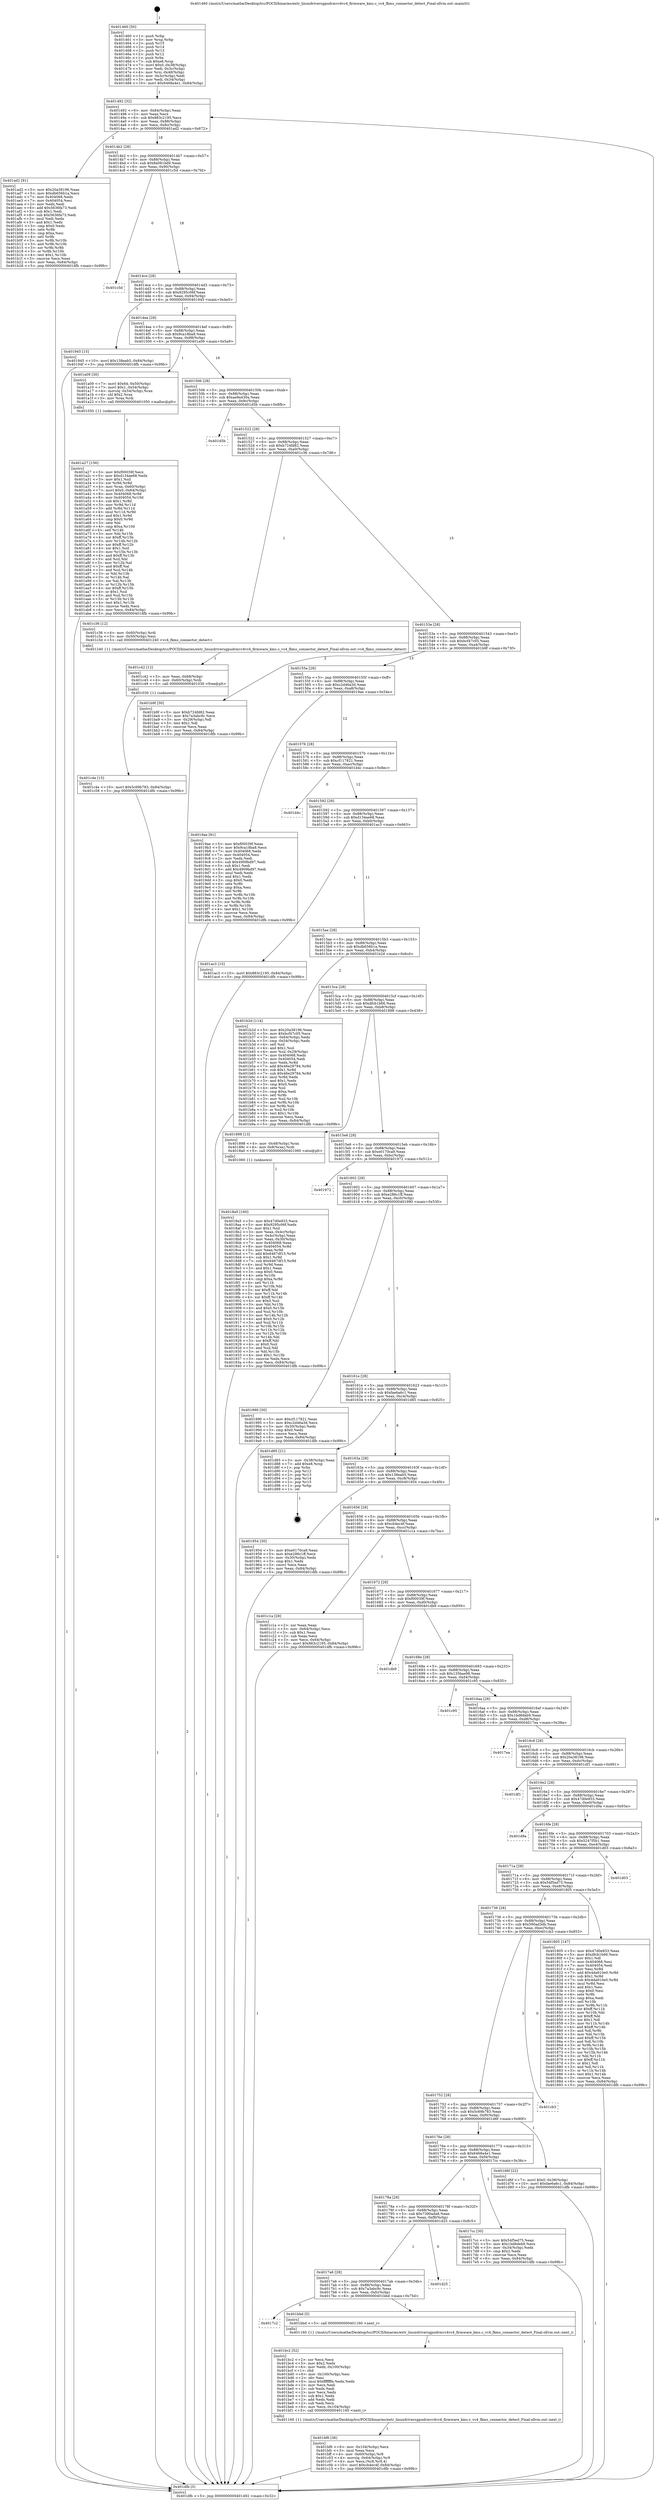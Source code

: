 digraph "0x401460" {
  label = "0x401460 (/mnt/c/Users/mathe/Desktop/tcc/POCII/binaries/extr_linuxdriversgpudrmvc4vc4_firmware_kms.c_vc4_fkms_connector_detect_Final-ollvm.out::main(0))"
  labelloc = "t"
  node[shape=record]

  Entry [label="",width=0.3,height=0.3,shape=circle,fillcolor=black,style=filled]
  "0x401492" [label="{
     0x401492 [32]\l
     | [instrs]\l
     &nbsp;&nbsp;0x401492 \<+6\>: mov -0x84(%rbp),%eax\l
     &nbsp;&nbsp;0x401498 \<+2\>: mov %eax,%ecx\l
     &nbsp;&nbsp;0x40149a \<+6\>: sub $0x883c2195,%ecx\l
     &nbsp;&nbsp;0x4014a0 \<+6\>: mov %eax,-0x88(%rbp)\l
     &nbsp;&nbsp;0x4014a6 \<+6\>: mov %ecx,-0x8c(%rbp)\l
     &nbsp;&nbsp;0x4014ac \<+6\>: je 0000000000401ad2 \<main+0x672\>\l
  }"]
  "0x401ad2" [label="{
     0x401ad2 [91]\l
     | [instrs]\l
     &nbsp;&nbsp;0x401ad2 \<+5\>: mov $0x20a38196,%eax\l
     &nbsp;&nbsp;0x401ad7 \<+5\>: mov $0xdb656b1a,%ecx\l
     &nbsp;&nbsp;0x401adc \<+7\>: mov 0x404068,%edx\l
     &nbsp;&nbsp;0x401ae3 \<+7\>: mov 0x404054,%esi\l
     &nbsp;&nbsp;0x401aea \<+2\>: mov %edx,%edi\l
     &nbsp;&nbsp;0x401aec \<+6\>: add $0x5636fa73,%edi\l
     &nbsp;&nbsp;0x401af2 \<+3\>: sub $0x1,%edi\l
     &nbsp;&nbsp;0x401af5 \<+6\>: sub $0x5636fa73,%edi\l
     &nbsp;&nbsp;0x401afb \<+3\>: imul %edi,%edx\l
     &nbsp;&nbsp;0x401afe \<+3\>: and $0x1,%edx\l
     &nbsp;&nbsp;0x401b01 \<+3\>: cmp $0x0,%edx\l
     &nbsp;&nbsp;0x401b04 \<+4\>: sete %r8b\l
     &nbsp;&nbsp;0x401b08 \<+3\>: cmp $0xa,%esi\l
     &nbsp;&nbsp;0x401b0b \<+4\>: setl %r9b\l
     &nbsp;&nbsp;0x401b0f \<+3\>: mov %r8b,%r10b\l
     &nbsp;&nbsp;0x401b12 \<+3\>: and %r9b,%r10b\l
     &nbsp;&nbsp;0x401b15 \<+3\>: xor %r9b,%r8b\l
     &nbsp;&nbsp;0x401b18 \<+3\>: or %r8b,%r10b\l
     &nbsp;&nbsp;0x401b1b \<+4\>: test $0x1,%r10b\l
     &nbsp;&nbsp;0x401b1f \<+3\>: cmovne %ecx,%eax\l
     &nbsp;&nbsp;0x401b22 \<+6\>: mov %eax,-0x84(%rbp)\l
     &nbsp;&nbsp;0x401b28 \<+5\>: jmp 0000000000401dfb \<main+0x99b\>\l
  }"]
  "0x4014b2" [label="{
     0x4014b2 [28]\l
     | [instrs]\l
     &nbsp;&nbsp;0x4014b2 \<+5\>: jmp 00000000004014b7 \<main+0x57\>\l
     &nbsp;&nbsp;0x4014b7 \<+6\>: mov -0x88(%rbp),%eax\l
     &nbsp;&nbsp;0x4014bd \<+5\>: sub $0x8a081bd9,%eax\l
     &nbsp;&nbsp;0x4014c2 \<+6\>: mov %eax,-0x90(%rbp)\l
     &nbsp;&nbsp;0x4014c8 \<+6\>: je 0000000000401c5d \<main+0x7fd\>\l
  }"]
  Exit [label="",width=0.3,height=0.3,shape=circle,fillcolor=black,style=filled,peripheries=2]
  "0x401c5d" [label="{
     0x401c5d\l
  }", style=dashed]
  "0x4014ce" [label="{
     0x4014ce [28]\l
     | [instrs]\l
     &nbsp;&nbsp;0x4014ce \<+5\>: jmp 00000000004014d3 \<main+0x73\>\l
     &nbsp;&nbsp;0x4014d3 \<+6\>: mov -0x88(%rbp),%eax\l
     &nbsp;&nbsp;0x4014d9 \<+5\>: sub $0x9295c06f,%eax\l
     &nbsp;&nbsp;0x4014de \<+6\>: mov %eax,-0x94(%rbp)\l
     &nbsp;&nbsp;0x4014e4 \<+6\>: je 0000000000401945 \<main+0x4e5\>\l
  }"]
  "0x401c4e" [label="{
     0x401c4e [15]\l
     | [instrs]\l
     &nbsp;&nbsp;0x401c4e \<+10\>: movl $0x5c69b783,-0x84(%rbp)\l
     &nbsp;&nbsp;0x401c58 \<+5\>: jmp 0000000000401dfb \<main+0x99b\>\l
  }"]
  "0x401945" [label="{
     0x401945 [15]\l
     | [instrs]\l
     &nbsp;&nbsp;0x401945 \<+10\>: movl $0x138eab5,-0x84(%rbp)\l
     &nbsp;&nbsp;0x40194f \<+5\>: jmp 0000000000401dfb \<main+0x99b\>\l
  }"]
  "0x4014ea" [label="{
     0x4014ea [28]\l
     | [instrs]\l
     &nbsp;&nbsp;0x4014ea \<+5\>: jmp 00000000004014ef \<main+0x8f\>\l
     &nbsp;&nbsp;0x4014ef \<+6\>: mov -0x88(%rbp),%eax\l
     &nbsp;&nbsp;0x4014f5 \<+5\>: sub $0x9ca18ba8,%eax\l
     &nbsp;&nbsp;0x4014fa \<+6\>: mov %eax,-0x98(%rbp)\l
     &nbsp;&nbsp;0x401500 \<+6\>: je 0000000000401a09 \<main+0x5a9\>\l
  }"]
  "0x401c42" [label="{
     0x401c42 [12]\l
     | [instrs]\l
     &nbsp;&nbsp;0x401c42 \<+3\>: mov %eax,-0x68(%rbp)\l
     &nbsp;&nbsp;0x401c45 \<+4\>: mov -0x60(%rbp),%rdi\l
     &nbsp;&nbsp;0x401c49 \<+5\>: call 0000000000401030 \<free@plt\>\l
     | [calls]\l
     &nbsp;&nbsp;0x401030 \{1\} (unknown)\l
  }"]
  "0x401a09" [label="{
     0x401a09 [30]\l
     | [instrs]\l
     &nbsp;&nbsp;0x401a09 \<+7\>: movl $0x64,-0x50(%rbp)\l
     &nbsp;&nbsp;0x401a10 \<+7\>: movl $0x1,-0x54(%rbp)\l
     &nbsp;&nbsp;0x401a17 \<+4\>: movslq -0x54(%rbp),%rax\l
     &nbsp;&nbsp;0x401a1b \<+4\>: shl $0x2,%rax\l
     &nbsp;&nbsp;0x401a1f \<+3\>: mov %rax,%rdi\l
     &nbsp;&nbsp;0x401a22 \<+5\>: call 0000000000401050 \<malloc@plt\>\l
     | [calls]\l
     &nbsp;&nbsp;0x401050 \{1\} (unknown)\l
  }"]
  "0x401506" [label="{
     0x401506 [28]\l
     | [instrs]\l
     &nbsp;&nbsp;0x401506 \<+5\>: jmp 000000000040150b \<main+0xab\>\l
     &nbsp;&nbsp;0x40150b \<+6\>: mov -0x88(%rbp),%eax\l
     &nbsp;&nbsp;0x401511 \<+5\>: sub $0xae9a430a,%eax\l
     &nbsp;&nbsp;0x401516 \<+6\>: mov %eax,-0x9c(%rbp)\l
     &nbsp;&nbsp;0x40151c \<+6\>: je 0000000000401d5b \<main+0x8fb\>\l
  }"]
  "0x401bf6" [label="{
     0x401bf6 [36]\l
     | [instrs]\l
     &nbsp;&nbsp;0x401bf6 \<+6\>: mov -0x104(%rbp),%ecx\l
     &nbsp;&nbsp;0x401bfc \<+3\>: imul %eax,%ecx\l
     &nbsp;&nbsp;0x401bff \<+4\>: mov -0x60(%rbp),%r8\l
     &nbsp;&nbsp;0x401c03 \<+4\>: movslq -0x64(%rbp),%r9\l
     &nbsp;&nbsp;0x401c07 \<+4\>: mov %ecx,(%r8,%r9,4)\l
     &nbsp;&nbsp;0x401c0b \<+10\>: movl $0xcb4ec4f,-0x84(%rbp)\l
     &nbsp;&nbsp;0x401c15 \<+5\>: jmp 0000000000401dfb \<main+0x99b\>\l
  }"]
  "0x401d5b" [label="{
     0x401d5b\l
  }", style=dashed]
  "0x401522" [label="{
     0x401522 [28]\l
     | [instrs]\l
     &nbsp;&nbsp;0x401522 \<+5\>: jmp 0000000000401527 \<main+0xc7\>\l
     &nbsp;&nbsp;0x401527 \<+6\>: mov -0x88(%rbp),%eax\l
     &nbsp;&nbsp;0x40152d \<+5\>: sub $0xb724fd82,%eax\l
     &nbsp;&nbsp;0x401532 \<+6\>: mov %eax,-0xa0(%rbp)\l
     &nbsp;&nbsp;0x401538 \<+6\>: je 0000000000401c36 \<main+0x7d6\>\l
  }"]
  "0x401bc2" [label="{
     0x401bc2 [52]\l
     | [instrs]\l
     &nbsp;&nbsp;0x401bc2 \<+2\>: xor %ecx,%ecx\l
     &nbsp;&nbsp;0x401bc4 \<+5\>: mov $0x2,%edx\l
     &nbsp;&nbsp;0x401bc9 \<+6\>: mov %edx,-0x100(%rbp)\l
     &nbsp;&nbsp;0x401bcf \<+1\>: cltd\l
     &nbsp;&nbsp;0x401bd0 \<+6\>: mov -0x100(%rbp),%esi\l
     &nbsp;&nbsp;0x401bd6 \<+2\>: idiv %esi\l
     &nbsp;&nbsp;0x401bd8 \<+6\>: imul $0xfffffffe,%edx,%edx\l
     &nbsp;&nbsp;0x401bde \<+2\>: mov %ecx,%edi\l
     &nbsp;&nbsp;0x401be0 \<+2\>: sub %edx,%edi\l
     &nbsp;&nbsp;0x401be2 \<+2\>: mov %ecx,%edx\l
     &nbsp;&nbsp;0x401be4 \<+3\>: sub $0x1,%edx\l
     &nbsp;&nbsp;0x401be7 \<+2\>: add %edx,%edi\l
     &nbsp;&nbsp;0x401be9 \<+2\>: sub %edi,%ecx\l
     &nbsp;&nbsp;0x401beb \<+6\>: mov %ecx,-0x104(%rbp)\l
     &nbsp;&nbsp;0x401bf1 \<+5\>: call 0000000000401160 \<next_i\>\l
     | [calls]\l
     &nbsp;&nbsp;0x401160 \{1\} (/mnt/c/Users/mathe/Desktop/tcc/POCII/binaries/extr_linuxdriversgpudrmvc4vc4_firmware_kms.c_vc4_fkms_connector_detect_Final-ollvm.out::next_i)\l
  }"]
  "0x401c36" [label="{
     0x401c36 [12]\l
     | [instrs]\l
     &nbsp;&nbsp;0x401c36 \<+4\>: mov -0x60(%rbp),%rdi\l
     &nbsp;&nbsp;0x401c3a \<+3\>: mov -0x50(%rbp),%esi\l
     &nbsp;&nbsp;0x401c3d \<+5\>: call 0000000000401240 \<vc4_fkms_connector_detect\>\l
     | [calls]\l
     &nbsp;&nbsp;0x401240 \{1\} (/mnt/c/Users/mathe/Desktop/tcc/POCII/binaries/extr_linuxdriversgpudrmvc4vc4_firmware_kms.c_vc4_fkms_connector_detect_Final-ollvm.out::vc4_fkms_connector_detect)\l
  }"]
  "0x40153e" [label="{
     0x40153e [28]\l
     | [instrs]\l
     &nbsp;&nbsp;0x40153e \<+5\>: jmp 0000000000401543 \<main+0xe3\>\l
     &nbsp;&nbsp;0x401543 \<+6\>: mov -0x88(%rbp),%eax\l
     &nbsp;&nbsp;0x401549 \<+5\>: sub $0xbcf47c05,%eax\l
     &nbsp;&nbsp;0x40154e \<+6\>: mov %eax,-0xa4(%rbp)\l
     &nbsp;&nbsp;0x401554 \<+6\>: je 0000000000401b9f \<main+0x73f\>\l
  }"]
  "0x4017c2" [label="{
     0x4017c2\l
  }", style=dashed]
  "0x401b9f" [label="{
     0x401b9f [30]\l
     | [instrs]\l
     &nbsp;&nbsp;0x401b9f \<+5\>: mov $0xb724fd82,%eax\l
     &nbsp;&nbsp;0x401ba4 \<+5\>: mov $0x7a3abc9c,%ecx\l
     &nbsp;&nbsp;0x401ba9 \<+3\>: mov -0x29(%rbp),%dl\l
     &nbsp;&nbsp;0x401bac \<+3\>: test $0x1,%dl\l
     &nbsp;&nbsp;0x401baf \<+3\>: cmovne %ecx,%eax\l
     &nbsp;&nbsp;0x401bb2 \<+6\>: mov %eax,-0x84(%rbp)\l
     &nbsp;&nbsp;0x401bb8 \<+5\>: jmp 0000000000401dfb \<main+0x99b\>\l
  }"]
  "0x40155a" [label="{
     0x40155a [28]\l
     | [instrs]\l
     &nbsp;&nbsp;0x40155a \<+5\>: jmp 000000000040155f \<main+0xff\>\l
     &nbsp;&nbsp;0x40155f \<+6\>: mov -0x88(%rbp),%eax\l
     &nbsp;&nbsp;0x401565 \<+5\>: sub $0xc2d46a3d,%eax\l
     &nbsp;&nbsp;0x40156a \<+6\>: mov %eax,-0xa8(%rbp)\l
     &nbsp;&nbsp;0x401570 \<+6\>: je 00000000004019ae \<main+0x54e\>\l
  }"]
  "0x401bbd" [label="{
     0x401bbd [5]\l
     | [instrs]\l
     &nbsp;&nbsp;0x401bbd \<+5\>: call 0000000000401160 \<next_i\>\l
     | [calls]\l
     &nbsp;&nbsp;0x401160 \{1\} (/mnt/c/Users/mathe/Desktop/tcc/POCII/binaries/extr_linuxdriversgpudrmvc4vc4_firmware_kms.c_vc4_fkms_connector_detect_Final-ollvm.out::next_i)\l
  }"]
  "0x4019ae" [label="{
     0x4019ae [91]\l
     | [instrs]\l
     &nbsp;&nbsp;0x4019ae \<+5\>: mov $0xf00039f,%eax\l
     &nbsp;&nbsp;0x4019b3 \<+5\>: mov $0x9ca18ba8,%ecx\l
     &nbsp;&nbsp;0x4019b8 \<+7\>: mov 0x404068,%edx\l
     &nbsp;&nbsp;0x4019bf \<+7\>: mov 0x404054,%esi\l
     &nbsp;&nbsp;0x4019c6 \<+2\>: mov %edx,%edi\l
     &nbsp;&nbsp;0x4019c8 \<+6\>: sub $0x4909bd97,%edi\l
     &nbsp;&nbsp;0x4019ce \<+3\>: sub $0x1,%edi\l
     &nbsp;&nbsp;0x4019d1 \<+6\>: add $0x4909bd97,%edi\l
     &nbsp;&nbsp;0x4019d7 \<+3\>: imul %edi,%edx\l
     &nbsp;&nbsp;0x4019da \<+3\>: and $0x1,%edx\l
     &nbsp;&nbsp;0x4019dd \<+3\>: cmp $0x0,%edx\l
     &nbsp;&nbsp;0x4019e0 \<+4\>: sete %r8b\l
     &nbsp;&nbsp;0x4019e4 \<+3\>: cmp $0xa,%esi\l
     &nbsp;&nbsp;0x4019e7 \<+4\>: setl %r9b\l
     &nbsp;&nbsp;0x4019eb \<+3\>: mov %r8b,%r10b\l
     &nbsp;&nbsp;0x4019ee \<+3\>: and %r9b,%r10b\l
     &nbsp;&nbsp;0x4019f1 \<+3\>: xor %r9b,%r8b\l
     &nbsp;&nbsp;0x4019f4 \<+3\>: or %r8b,%r10b\l
     &nbsp;&nbsp;0x4019f7 \<+4\>: test $0x1,%r10b\l
     &nbsp;&nbsp;0x4019fb \<+3\>: cmovne %ecx,%eax\l
     &nbsp;&nbsp;0x4019fe \<+6\>: mov %eax,-0x84(%rbp)\l
     &nbsp;&nbsp;0x401a04 \<+5\>: jmp 0000000000401dfb \<main+0x99b\>\l
  }"]
  "0x401576" [label="{
     0x401576 [28]\l
     | [instrs]\l
     &nbsp;&nbsp;0x401576 \<+5\>: jmp 000000000040157b \<main+0x11b\>\l
     &nbsp;&nbsp;0x40157b \<+6\>: mov -0x88(%rbp),%eax\l
     &nbsp;&nbsp;0x401581 \<+5\>: sub $0xcf117821,%eax\l
     &nbsp;&nbsp;0x401586 \<+6\>: mov %eax,-0xac(%rbp)\l
     &nbsp;&nbsp;0x40158c \<+6\>: je 0000000000401d4c \<main+0x8ec\>\l
  }"]
  "0x4017a6" [label="{
     0x4017a6 [28]\l
     | [instrs]\l
     &nbsp;&nbsp;0x4017a6 \<+5\>: jmp 00000000004017ab \<main+0x34b\>\l
     &nbsp;&nbsp;0x4017ab \<+6\>: mov -0x88(%rbp),%eax\l
     &nbsp;&nbsp;0x4017b1 \<+5\>: sub $0x7a3abc9c,%eax\l
     &nbsp;&nbsp;0x4017b6 \<+6\>: mov %eax,-0xfc(%rbp)\l
     &nbsp;&nbsp;0x4017bc \<+6\>: je 0000000000401bbd \<main+0x75d\>\l
  }"]
  "0x401d4c" [label="{
     0x401d4c\l
  }", style=dashed]
  "0x401592" [label="{
     0x401592 [28]\l
     | [instrs]\l
     &nbsp;&nbsp;0x401592 \<+5\>: jmp 0000000000401597 \<main+0x137\>\l
     &nbsp;&nbsp;0x401597 \<+6\>: mov -0x88(%rbp),%eax\l
     &nbsp;&nbsp;0x40159d \<+5\>: sub $0xd134ae68,%eax\l
     &nbsp;&nbsp;0x4015a2 \<+6\>: mov %eax,-0xb0(%rbp)\l
     &nbsp;&nbsp;0x4015a8 \<+6\>: je 0000000000401ac3 \<main+0x663\>\l
  }"]
  "0x401d25" [label="{
     0x401d25\l
  }", style=dashed]
  "0x401ac3" [label="{
     0x401ac3 [15]\l
     | [instrs]\l
     &nbsp;&nbsp;0x401ac3 \<+10\>: movl $0x883c2195,-0x84(%rbp)\l
     &nbsp;&nbsp;0x401acd \<+5\>: jmp 0000000000401dfb \<main+0x99b\>\l
  }"]
  "0x4015ae" [label="{
     0x4015ae [28]\l
     | [instrs]\l
     &nbsp;&nbsp;0x4015ae \<+5\>: jmp 00000000004015b3 \<main+0x153\>\l
     &nbsp;&nbsp;0x4015b3 \<+6\>: mov -0x88(%rbp),%eax\l
     &nbsp;&nbsp;0x4015b9 \<+5\>: sub $0xdb656b1a,%eax\l
     &nbsp;&nbsp;0x4015be \<+6\>: mov %eax,-0xb4(%rbp)\l
     &nbsp;&nbsp;0x4015c4 \<+6\>: je 0000000000401b2d \<main+0x6cd\>\l
  }"]
  "0x401a27" [label="{
     0x401a27 [156]\l
     | [instrs]\l
     &nbsp;&nbsp;0x401a27 \<+5\>: mov $0xf00039f,%ecx\l
     &nbsp;&nbsp;0x401a2c \<+5\>: mov $0xd134ae68,%edx\l
     &nbsp;&nbsp;0x401a31 \<+3\>: mov $0x1,%sil\l
     &nbsp;&nbsp;0x401a34 \<+3\>: xor %r8d,%r8d\l
     &nbsp;&nbsp;0x401a37 \<+4\>: mov %rax,-0x60(%rbp)\l
     &nbsp;&nbsp;0x401a3b \<+7\>: movl $0x0,-0x64(%rbp)\l
     &nbsp;&nbsp;0x401a42 \<+8\>: mov 0x404068,%r9d\l
     &nbsp;&nbsp;0x401a4a \<+8\>: mov 0x404054,%r10d\l
     &nbsp;&nbsp;0x401a52 \<+4\>: sub $0x1,%r8d\l
     &nbsp;&nbsp;0x401a56 \<+3\>: mov %r9d,%r11d\l
     &nbsp;&nbsp;0x401a59 \<+3\>: add %r8d,%r11d\l
     &nbsp;&nbsp;0x401a5c \<+4\>: imul %r11d,%r9d\l
     &nbsp;&nbsp;0x401a60 \<+4\>: and $0x1,%r9d\l
     &nbsp;&nbsp;0x401a64 \<+4\>: cmp $0x0,%r9d\l
     &nbsp;&nbsp;0x401a68 \<+3\>: sete %bl\l
     &nbsp;&nbsp;0x401a6b \<+4\>: cmp $0xa,%r10d\l
     &nbsp;&nbsp;0x401a6f \<+4\>: setl %r14b\l
     &nbsp;&nbsp;0x401a73 \<+3\>: mov %bl,%r15b\l
     &nbsp;&nbsp;0x401a76 \<+4\>: xor $0xff,%r15b\l
     &nbsp;&nbsp;0x401a7a \<+3\>: mov %r14b,%r12b\l
     &nbsp;&nbsp;0x401a7d \<+4\>: xor $0xff,%r12b\l
     &nbsp;&nbsp;0x401a81 \<+4\>: xor $0x1,%sil\l
     &nbsp;&nbsp;0x401a85 \<+3\>: mov %r15b,%r13b\l
     &nbsp;&nbsp;0x401a88 \<+4\>: and $0xff,%r13b\l
     &nbsp;&nbsp;0x401a8c \<+3\>: and %sil,%bl\l
     &nbsp;&nbsp;0x401a8f \<+3\>: mov %r12b,%al\l
     &nbsp;&nbsp;0x401a92 \<+2\>: and $0xff,%al\l
     &nbsp;&nbsp;0x401a94 \<+3\>: and %sil,%r14b\l
     &nbsp;&nbsp;0x401a97 \<+3\>: or %bl,%r13b\l
     &nbsp;&nbsp;0x401a9a \<+3\>: or %r14b,%al\l
     &nbsp;&nbsp;0x401a9d \<+3\>: xor %al,%r13b\l
     &nbsp;&nbsp;0x401aa0 \<+3\>: or %r12b,%r15b\l
     &nbsp;&nbsp;0x401aa3 \<+4\>: xor $0xff,%r15b\l
     &nbsp;&nbsp;0x401aa7 \<+4\>: or $0x1,%sil\l
     &nbsp;&nbsp;0x401aab \<+3\>: and %sil,%r15b\l
     &nbsp;&nbsp;0x401aae \<+3\>: or %r15b,%r13b\l
     &nbsp;&nbsp;0x401ab1 \<+4\>: test $0x1,%r13b\l
     &nbsp;&nbsp;0x401ab5 \<+3\>: cmovne %edx,%ecx\l
     &nbsp;&nbsp;0x401ab8 \<+6\>: mov %ecx,-0x84(%rbp)\l
     &nbsp;&nbsp;0x401abe \<+5\>: jmp 0000000000401dfb \<main+0x99b\>\l
  }"]
  "0x401b2d" [label="{
     0x401b2d [114]\l
     | [instrs]\l
     &nbsp;&nbsp;0x401b2d \<+5\>: mov $0x20a38196,%eax\l
     &nbsp;&nbsp;0x401b32 \<+5\>: mov $0xbcf47c05,%ecx\l
     &nbsp;&nbsp;0x401b37 \<+3\>: mov -0x64(%rbp),%edx\l
     &nbsp;&nbsp;0x401b3a \<+3\>: cmp -0x54(%rbp),%edx\l
     &nbsp;&nbsp;0x401b3d \<+4\>: setl %sil\l
     &nbsp;&nbsp;0x401b41 \<+4\>: and $0x1,%sil\l
     &nbsp;&nbsp;0x401b45 \<+4\>: mov %sil,-0x29(%rbp)\l
     &nbsp;&nbsp;0x401b49 \<+7\>: mov 0x404068,%edx\l
     &nbsp;&nbsp;0x401b50 \<+7\>: mov 0x404054,%edi\l
     &nbsp;&nbsp;0x401b57 \<+3\>: mov %edx,%r8d\l
     &nbsp;&nbsp;0x401b5a \<+7\>: add $0x46e29784,%r8d\l
     &nbsp;&nbsp;0x401b61 \<+4\>: sub $0x1,%r8d\l
     &nbsp;&nbsp;0x401b65 \<+7\>: sub $0x46e29784,%r8d\l
     &nbsp;&nbsp;0x401b6c \<+4\>: imul %r8d,%edx\l
     &nbsp;&nbsp;0x401b70 \<+3\>: and $0x1,%edx\l
     &nbsp;&nbsp;0x401b73 \<+3\>: cmp $0x0,%edx\l
     &nbsp;&nbsp;0x401b76 \<+4\>: sete %sil\l
     &nbsp;&nbsp;0x401b7a \<+3\>: cmp $0xa,%edi\l
     &nbsp;&nbsp;0x401b7d \<+4\>: setl %r9b\l
     &nbsp;&nbsp;0x401b81 \<+3\>: mov %sil,%r10b\l
     &nbsp;&nbsp;0x401b84 \<+3\>: and %r9b,%r10b\l
     &nbsp;&nbsp;0x401b87 \<+3\>: xor %r9b,%sil\l
     &nbsp;&nbsp;0x401b8a \<+3\>: or %sil,%r10b\l
     &nbsp;&nbsp;0x401b8d \<+4\>: test $0x1,%r10b\l
     &nbsp;&nbsp;0x401b91 \<+3\>: cmovne %ecx,%eax\l
     &nbsp;&nbsp;0x401b94 \<+6\>: mov %eax,-0x84(%rbp)\l
     &nbsp;&nbsp;0x401b9a \<+5\>: jmp 0000000000401dfb \<main+0x99b\>\l
  }"]
  "0x4015ca" [label="{
     0x4015ca [28]\l
     | [instrs]\l
     &nbsp;&nbsp;0x4015ca \<+5\>: jmp 00000000004015cf \<main+0x16f\>\l
     &nbsp;&nbsp;0x4015cf \<+6\>: mov -0x88(%rbp),%eax\l
     &nbsp;&nbsp;0x4015d5 \<+5\>: sub $0xdfcb1b66,%eax\l
     &nbsp;&nbsp;0x4015da \<+6\>: mov %eax,-0xb8(%rbp)\l
     &nbsp;&nbsp;0x4015e0 \<+6\>: je 0000000000401898 \<main+0x438\>\l
  }"]
  "0x4018a5" [label="{
     0x4018a5 [160]\l
     | [instrs]\l
     &nbsp;&nbsp;0x4018a5 \<+5\>: mov $0x47d0e933,%ecx\l
     &nbsp;&nbsp;0x4018aa \<+5\>: mov $0x9295c06f,%edx\l
     &nbsp;&nbsp;0x4018af \<+3\>: mov $0x1,%sil\l
     &nbsp;&nbsp;0x4018b2 \<+3\>: mov %eax,-0x4c(%rbp)\l
     &nbsp;&nbsp;0x4018b5 \<+3\>: mov -0x4c(%rbp),%eax\l
     &nbsp;&nbsp;0x4018b8 \<+3\>: mov %eax,-0x30(%rbp)\l
     &nbsp;&nbsp;0x4018bb \<+7\>: mov 0x404068,%eax\l
     &nbsp;&nbsp;0x4018c2 \<+8\>: mov 0x404054,%r8d\l
     &nbsp;&nbsp;0x4018ca \<+3\>: mov %eax,%r9d\l
     &nbsp;&nbsp;0x4018cd \<+7\>: add $0x6467df15,%r9d\l
     &nbsp;&nbsp;0x4018d4 \<+4\>: sub $0x1,%r9d\l
     &nbsp;&nbsp;0x4018d8 \<+7\>: sub $0x6467df15,%r9d\l
     &nbsp;&nbsp;0x4018df \<+4\>: imul %r9d,%eax\l
     &nbsp;&nbsp;0x4018e3 \<+3\>: and $0x1,%eax\l
     &nbsp;&nbsp;0x4018e6 \<+3\>: cmp $0x0,%eax\l
     &nbsp;&nbsp;0x4018e9 \<+4\>: sete %r10b\l
     &nbsp;&nbsp;0x4018ed \<+4\>: cmp $0xa,%r8d\l
     &nbsp;&nbsp;0x4018f1 \<+4\>: setl %r11b\l
     &nbsp;&nbsp;0x4018f5 \<+3\>: mov %r10b,%bl\l
     &nbsp;&nbsp;0x4018f8 \<+3\>: xor $0xff,%bl\l
     &nbsp;&nbsp;0x4018fb \<+3\>: mov %r11b,%r14b\l
     &nbsp;&nbsp;0x4018fe \<+4\>: xor $0xff,%r14b\l
     &nbsp;&nbsp;0x401902 \<+4\>: xor $0x0,%sil\l
     &nbsp;&nbsp;0x401906 \<+3\>: mov %bl,%r15b\l
     &nbsp;&nbsp;0x401909 \<+4\>: and $0x0,%r15b\l
     &nbsp;&nbsp;0x40190d \<+3\>: and %sil,%r10b\l
     &nbsp;&nbsp;0x401910 \<+3\>: mov %r14b,%r12b\l
     &nbsp;&nbsp;0x401913 \<+4\>: and $0x0,%r12b\l
     &nbsp;&nbsp;0x401917 \<+3\>: and %sil,%r11b\l
     &nbsp;&nbsp;0x40191a \<+3\>: or %r10b,%r15b\l
     &nbsp;&nbsp;0x40191d \<+3\>: or %r11b,%r12b\l
     &nbsp;&nbsp;0x401920 \<+3\>: xor %r12b,%r15b\l
     &nbsp;&nbsp;0x401923 \<+3\>: or %r14b,%bl\l
     &nbsp;&nbsp;0x401926 \<+3\>: xor $0xff,%bl\l
     &nbsp;&nbsp;0x401929 \<+4\>: or $0x0,%sil\l
     &nbsp;&nbsp;0x40192d \<+3\>: and %sil,%bl\l
     &nbsp;&nbsp;0x401930 \<+3\>: or %bl,%r15b\l
     &nbsp;&nbsp;0x401933 \<+4\>: test $0x1,%r15b\l
     &nbsp;&nbsp;0x401937 \<+3\>: cmovne %edx,%ecx\l
     &nbsp;&nbsp;0x40193a \<+6\>: mov %ecx,-0x84(%rbp)\l
     &nbsp;&nbsp;0x401940 \<+5\>: jmp 0000000000401dfb \<main+0x99b\>\l
  }"]
  "0x401898" [label="{
     0x401898 [13]\l
     | [instrs]\l
     &nbsp;&nbsp;0x401898 \<+4\>: mov -0x48(%rbp),%rax\l
     &nbsp;&nbsp;0x40189c \<+4\>: mov 0x8(%rax),%rdi\l
     &nbsp;&nbsp;0x4018a0 \<+5\>: call 0000000000401060 \<atoi@plt\>\l
     | [calls]\l
     &nbsp;&nbsp;0x401060 \{1\} (unknown)\l
  }"]
  "0x4015e6" [label="{
     0x4015e6 [28]\l
     | [instrs]\l
     &nbsp;&nbsp;0x4015e6 \<+5\>: jmp 00000000004015eb \<main+0x18b\>\l
     &nbsp;&nbsp;0x4015eb \<+6\>: mov -0x88(%rbp),%eax\l
     &nbsp;&nbsp;0x4015f1 \<+5\>: sub $0xe0170ca9,%eax\l
     &nbsp;&nbsp;0x4015f6 \<+6\>: mov %eax,-0xbc(%rbp)\l
     &nbsp;&nbsp;0x4015fc \<+6\>: je 0000000000401972 \<main+0x512\>\l
  }"]
  "0x401460" [label="{
     0x401460 [50]\l
     | [instrs]\l
     &nbsp;&nbsp;0x401460 \<+1\>: push %rbp\l
     &nbsp;&nbsp;0x401461 \<+3\>: mov %rsp,%rbp\l
     &nbsp;&nbsp;0x401464 \<+2\>: push %r15\l
     &nbsp;&nbsp;0x401466 \<+2\>: push %r14\l
     &nbsp;&nbsp;0x401468 \<+2\>: push %r13\l
     &nbsp;&nbsp;0x40146a \<+2\>: push %r12\l
     &nbsp;&nbsp;0x40146c \<+1\>: push %rbx\l
     &nbsp;&nbsp;0x40146d \<+7\>: sub $0xe8,%rsp\l
     &nbsp;&nbsp;0x401474 \<+7\>: movl $0x0,-0x38(%rbp)\l
     &nbsp;&nbsp;0x40147b \<+3\>: mov %edi,-0x3c(%rbp)\l
     &nbsp;&nbsp;0x40147e \<+4\>: mov %rsi,-0x48(%rbp)\l
     &nbsp;&nbsp;0x401482 \<+3\>: mov -0x3c(%rbp),%edi\l
     &nbsp;&nbsp;0x401485 \<+3\>: mov %edi,-0x34(%rbp)\l
     &nbsp;&nbsp;0x401488 \<+10\>: movl $0x6468a4e1,-0x84(%rbp)\l
  }"]
  "0x401972" [label="{
     0x401972\l
  }", style=dashed]
  "0x401602" [label="{
     0x401602 [28]\l
     | [instrs]\l
     &nbsp;&nbsp;0x401602 \<+5\>: jmp 0000000000401607 \<main+0x1a7\>\l
     &nbsp;&nbsp;0x401607 \<+6\>: mov -0x88(%rbp),%eax\l
     &nbsp;&nbsp;0x40160d \<+5\>: sub $0xe286c1ff,%eax\l
     &nbsp;&nbsp;0x401612 \<+6\>: mov %eax,-0xc0(%rbp)\l
     &nbsp;&nbsp;0x401618 \<+6\>: je 0000000000401990 \<main+0x530\>\l
  }"]
  "0x401dfb" [label="{
     0x401dfb [5]\l
     | [instrs]\l
     &nbsp;&nbsp;0x401dfb \<+5\>: jmp 0000000000401492 \<main+0x32\>\l
  }"]
  "0x401990" [label="{
     0x401990 [30]\l
     | [instrs]\l
     &nbsp;&nbsp;0x401990 \<+5\>: mov $0xcf117821,%eax\l
     &nbsp;&nbsp;0x401995 \<+5\>: mov $0xc2d46a3d,%ecx\l
     &nbsp;&nbsp;0x40199a \<+3\>: mov -0x30(%rbp),%edx\l
     &nbsp;&nbsp;0x40199d \<+3\>: cmp $0x0,%edx\l
     &nbsp;&nbsp;0x4019a0 \<+3\>: cmove %ecx,%eax\l
     &nbsp;&nbsp;0x4019a3 \<+6\>: mov %eax,-0x84(%rbp)\l
     &nbsp;&nbsp;0x4019a9 \<+5\>: jmp 0000000000401dfb \<main+0x99b\>\l
  }"]
  "0x40161e" [label="{
     0x40161e [28]\l
     | [instrs]\l
     &nbsp;&nbsp;0x40161e \<+5\>: jmp 0000000000401623 \<main+0x1c3\>\l
     &nbsp;&nbsp;0x401623 \<+6\>: mov -0x88(%rbp),%eax\l
     &nbsp;&nbsp;0x401629 \<+5\>: sub $0xfae6a6c1,%eax\l
     &nbsp;&nbsp;0x40162e \<+6\>: mov %eax,-0xc4(%rbp)\l
     &nbsp;&nbsp;0x401634 \<+6\>: je 0000000000401d85 \<main+0x925\>\l
  }"]
  "0x40178a" [label="{
     0x40178a [28]\l
     | [instrs]\l
     &nbsp;&nbsp;0x40178a \<+5\>: jmp 000000000040178f \<main+0x32f\>\l
     &nbsp;&nbsp;0x40178f \<+6\>: mov -0x88(%rbp),%eax\l
     &nbsp;&nbsp;0x401795 \<+5\>: sub $0x7390ada8,%eax\l
     &nbsp;&nbsp;0x40179a \<+6\>: mov %eax,-0xf8(%rbp)\l
     &nbsp;&nbsp;0x4017a0 \<+6\>: je 0000000000401d25 \<main+0x8c5\>\l
  }"]
  "0x401d85" [label="{
     0x401d85 [21]\l
     | [instrs]\l
     &nbsp;&nbsp;0x401d85 \<+3\>: mov -0x38(%rbp),%eax\l
     &nbsp;&nbsp;0x401d88 \<+7\>: add $0xe8,%rsp\l
     &nbsp;&nbsp;0x401d8f \<+1\>: pop %rbx\l
     &nbsp;&nbsp;0x401d90 \<+2\>: pop %r12\l
     &nbsp;&nbsp;0x401d92 \<+2\>: pop %r13\l
     &nbsp;&nbsp;0x401d94 \<+2\>: pop %r14\l
     &nbsp;&nbsp;0x401d96 \<+2\>: pop %r15\l
     &nbsp;&nbsp;0x401d98 \<+1\>: pop %rbp\l
     &nbsp;&nbsp;0x401d99 \<+1\>: ret\l
  }"]
  "0x40163a" [label="{
     0x40163a [28]\l
     | [instrs]\l
     &nbsp;&nbsp;0x40163a \<+5\>: jmp 000000000040163f \<main+0x1df\>\l
     &nbsp;&nbsp;0x40163f \<+6\>: mov -0x88(%rbp),%eax\l
     &nbsp;&nbsp;0x401645 \<+5\>: sub $0x138eab5,%eax\l
     &nbsp;&nbsp;0x40164a \<+6\>: mov %eax,-0xc8(%rbp)\l
     &nbsp;&nbsp;0x401650 \<+6\>: je 0000000000401954 \<main+0x4f4\>\l
  }"]
  "0x4017cc" [label="{
     0x4017cc [30]\l
     | [instrs]\l
     &nbsp;&nbsp;0x4017cc \<+5\>: mov $0x54f5ed75,%eax\l
     &nbsp;&nbsp;0x4017d1 \<+5\>: mov $0x1bd8deb9,%ecx\l
     &nbsp;&nbsp;0x4017d6 \<+3\>: mov -0x34(%rbp),%edx\l
     &nbsp;&nbsp;0x4017d9 \<+3\>: cmp $0x2,%edx\l
     &nbsp;&nbsp;0x4017dc \<+3\>: cmovne %ecx,%eax\l
     &nbsp;&nbsp;0x4017df \<+6\>: mov %eax,-0x84(%rbp)\l
     &nbsp;&nbsp;0x4017e5 \<+5\>: jmp 0000000000401dfb \<main+0x99b\>\l
  }"]
  "0x401954" [label="{
     0x401954 [30]\l
     | [instrs]\l
     &nbsp;&nbsp;0x401954 \<+5\>: mov $0xe0170ca9,%eax\l
     &nbsp;&nbsp;0x401959 \<+5\>: mov $0xe286c1ff,%ecx\l
     &nbsp;&nbsp;0x40195e \<+3\>: mov -0x30(%rbp),%edx\l
     &nbsp;&nbsp;0x401961 \<+3\>: cmp $0x1,%edx\l
     &nbsp;&nbsp;0x401964 \<+3\>: cmovl %ecx,%eax\l
     &nbsp;&nbsp;0x401967 \<+6\>: mov %eax,-0x84(%rbp)\l
     &nbsp;&nbsp;0x40196d \<+5\>: jmp 0000000000401dfb \<main+0x99b\>\l
  }"]
  "0x401656" [label="{
     0x401656 [28]\l
     | [instrs]\l
     &nbsp;&nbsp;0x401656 \<+5\>: jmp 000000000040165b \<main+0x1fb\>\l
     &nbsp;&nbsp;0x40165b \<+6\>: mov -0x88(%rbp),%eax\l
     &nbsp;&nbsp;0x401661 \<+5\>: sub $0xcb4ec4f,%eax\l
     &nbsp;&nbsp;0x401666 \<+6\>: mov %eax,-0xcc(%rbp)\l
     &nbsp;&nbsp;0x40166c \<+6\>: je 0000000000401c1a \<main+0x7ba\>\l
  }"]
  "0x40176e" [label="{
     0x40176e [28]\l
     | [instrs]\l
     &nbsp;&nbsp;0x40176e \<+5\>: jmp 0000000000401773 \<main+0x313\>\l
     &nbsp;&nbsp;0x401773 \<+6\>: mov -0x88(%rbp),%eax\l
     &nbsp;&nbsp;0x401779 \<+5\>: sub $0x6468a4e1,%eax\l
     &nbsp;&nbsp;0x40177e \<+6\>: mov %eax,-0xf4(%rbp)\l
     &nbsp;&nbsp;0x401784 \<+6\>: je 00000000004017cc \<main+0x36c\>\l
  }"]
  "0x401c1a" [label="{
     0x401c1a [28]\l
     | [instrs]\l
     &nbsp;&nbsp;0x401c1a \<+2\>: xor %eax,%eax\l
     &nbsp;&nbsp;0x401c1c \<+3\>: mov -0x64(%rbp),%ecx\l
     &nbsp;&nbsp;0x401c1f \<+3\>: sub $0x1,%eax\l
     &nbsp;&nbsp;0x401c22 \<+2\>: sub %eax,%ecx\l
     &nbsp;&nbsp;0x401c24 \<+3\>: mov %ecx,-0x64(%rbp)\l
     &nbsp;&nbsp;0x401c27 \<+10\>: movl $0x883c2195,-0x84(%rbp)\l
     &nbsp;&nbsp;0x401c31 \<+5\>: jmp 0000000000401dfb \<main+0x99b\>\l
  }"]
  "0x401672" [label="{
     0x401672 [28]\l
     | [instrs]\l
     &nbsp;&nbsp;0x401672 \<+5\>: jmp 0000000000401677 \<main+0x217\>\l
     &nbsp;&nbsp;0x401677 \<+6\>: mov -0x88(%rbp),%eax\l
     &nbsp;&nbsp;0x40167d \<+5\>: sub $0xf00039f,%eax\l
     &nbsp;&nbsp;0x401682 \<+6\>: mov %eax,-0xd0(%rbp)\l
     &nbsp;&nbsp;0x401688 \<+6\>: je 0000000000401db9 \<main+0x959\>\l
  }"]
  "0x401d6f" [label="{
     0x401d6f [22]\l
     | [instrs]\l
     &nbsp;&nbsp;0x401d6f \<+7\>: movl $0x0,-0x38(%rbp)\l
     &nbsp;&nbsp;0x401d76 \<+10\>: movl $0xfae6a6c1,-0x84(%rbp)\l
     &nbsp;&nbsp;0x401d80 \<+5\>: jmp 0000000000401dfb \<main+0x99b\>\l
  }"]
  "0x401db9" [label="{
     0x401db9\l
  }", style=dashed]
  "0x40168e" [label="{
     0x40168e [28]\l
     | [instrs]\l
     &nbsp;&nbsp;0x40168e \<+5\>: jmp 0000000000401693 \<main+0x233\>\l
     &nbsp;&nbsp;0x401693 \<+6\>: mov -0x88(%rbp),%eax\l
     &nbsp;&nbsp;0x401699 \<+5\>: sub $0x135bae98,%eax\l
     &nbsp;&nbsp;0x40169e \<+6\>: mov %eax,-0xd4(%rbp)\l
     &nbsp;&nbsp;0x4016a4 \<+6\>: je 0000000000401c95 \<main+0x835\>\l
  }"]
  "0x401752" [label="{
     0x401752 [28]\l
     | [instrs]\l
     &nbsp;&nbsp;0x401752 \<+5\>: jmp 0000000000401757 \<main+0x2f7\>\l
     &nbsp;&nbsp;0x401757 \<+6\>: mov -0x88(%rbp),%eax\l
     &nbsp;&nbsp;0x40175d \<+5\>: sub $0x5c69b783,%eax\l
     &nbsp;&nbsp;0x401762 \<+6\>: mov %eax,-0xf0(%rbp)\l
     &nbsp;&nbsp;0x401768 \<+6\>: je 0000000000401d6f \<main+0x90f\>\l
  }"]
  "0x401c95" [label="{
     0x401c95\l
  }", style=dashed]
  "0x4016aa" [label="{
     0x4016aa [28]\l
     | [instrs]\l
     &nbsp;&nbsp;0x4016aa \<+5\>: jmp 00000000004016af \<main+0x24f\>\l
     &nbsp;&nbsp;0x4016af \<+6\>: mov -0x88(%rbp),%eax\l
     &nbsp;&nbsp;0x4016b5 \<+5\>: sub $0x1bd8deb9,%eax\l
     &nbsp;&nbsp;0x4016ba \<+6\>: mov %eax,-0xd8(%rbp)\l
     &nbsp;&nbsp;0x4016c0 \<+6\>: je 00000000004017ea \<main+0x38a\>\l
  }"]
  "0x401cb3" [label="{
     0x401cb3\l
  }", style=dashed]
  "0x4017ea" [label="{
     0x4017ea\l
  }", style=dashed]
  "0x4016c6" [label="{
     0x4016c6 [28]\l
     | [instrs]\l
     &nbsp;&nbsp;0x4016c6 \<+5\>: jmp 00000000004016cb \<main+0x26b\>\l
     &nbsp;&nbsp;0x4016cb \<+6\>: mov -0x88(%rbp),%eax\l
     &nbsp;&nbsp;0x4016d1 \<+5\>: sub $0x20a38196,%eax\l
     &nbsp;&nbsp;0x4016d6 \<+6\>: mov %eax,-0xdc(%rbp)\l
     &nbsp;&nbsp;0x4016dc \<+6\>: je 0000000000401df1 \<main+0x991\>\l
  }"]
  "0x401736" [label="{
     0x401736 [28]\l
     | [instrs]\l
     &nbsp;&nbsp;0x401736 \<+5\>: jmp 000000000040173b \<main+0x2db\>\l
     &nbsp;&nbsp;0x40173b \<+6\>: mov -0x88(%rbp),%eax\l
     &nbsp;&nbsp;0x401741 \<+5\>: sub $0x590ad3db,%eax\l
     &nbsp;&nbsp;0x401746 \<+6\>: mov %eax,-0xec(%rbp)\l
     &nbsp;&nbsp;0x40174c \<+6\>: je 0000000000401cb3 \<main+0x853\>\l
  }"]
  "0x401df1" [label="{
     0x401df1\l
  }", style=dashed]
  "0x4016e2" [label="{
     0x4016e2 [28]\l
     | [instrs]\l
     &nbsp;&nbsp;0x4016e2 \<+5\>: jmp 00000000004016e7 \<main+0x287\>\l
     &nbsp;&nbsp;0x4016e7 \<+6\>: mov -0x88(%rbp),%eax\l
     &nbsp;&nbsp;0x4016ed \<+5\>: sub $0x47d0e933,%eax\l
     &nbsp;&nbsp;0x4016f2 \<+6\>: mov %eax,-0xe0(%rbp)\l
     &nbsp;&nbsp;0x4016f8 \<+6\>: je 0000000000401d9a \<main+0x93a\>\l
  }"]
  "0x401805" [label="{
     0x401805 [147]\l
     | [instrs]\l
     &nbsp;&nbsp;0x401805 \<+5\>: mov $0x47d0e933,%eax\l
     &nbsp;&nbsp;0x40180a \<+5\>: mov $0xdfcb1b66,%ecx\l
     &nbsp;&nbsp;0x40180f \<+2\>: mov $0x1,%dl\l
     &nbsp;&nbsp;0x401811 \<+7\>: mov 0x404068,%esi\l
     &nbsp;&nbsp;0x401818 \<+7\>: mov 0x404054,%edi\l
     &nbsp;&nbsp;0x40181f \<+3\>: mov %esi,%r8d\l
     &nbsp;&nbsp;0x401822 \<+7\>: add $0x4da910e0,%r8d\l
     &nbsp;&nbsp;0x401829 \<+4\>: sub $0x1,%r8d\l
     &nbsp;&nbsp;0x40182d \<+7\>: sub $0x4da910e0,%r8d\l
     &nbsp;&nbsp;0x401834 \<+4\>: imul %r8d,%esi\l
     &nbsp;&nbsp;0x401838 \<+3\>: and $0x1,%esi\l
     &nbsp;&nbsp;0x40183b \<+3\>: cmp $0x0,%esi\l
     &nbsp;&nbsp;0x40183e \<+4\>: sete %r9b\l
     &nbsp;&nbsp;0x401842 \<+3\>: cmp $0xa,%edi\l
     &nbsp;&nbsp;0x401845 \<+4\>: setl %r10b\l
     &nbsp;&nbsp;0x401849 \<+3\>: mov %r9b,%r11b\l
     &nbsp;&nbsp;0x40184c \<+4\>: xor $0xff,%r11b\l
     &nbsp;&nbsp;0x401850 \<+3\>: mov %r10b,%bl\l
     &nbsp;&nbsp;0x401853 \<+3\>: xor $0xff,%bl\l
     &nbsp;&nbsp;0x401856 \<+3\>: xor $0x1,%dl\l
     &nbsp;&nbsp;0x401859 \<+3\>: mov %r11b,%r14b\l
     &nbsp;&nbsp;0x40185c \<+4\>: and $0xff,%r14b\l
     &nbsp;&nbsp;0x401860 \<+3\>: and %dl,%r9b\l
     &nbsp;&nbsp;0x401863 \<+3\>: mov %bl,%r15b\l
     &nbsp;&nbsp;0x401866 \<+4\>: and $0xff,%r15b\l
     &nbsp;&nbsp;0x40186a \<+3\>: and %dl,%r10b\l
     &nbsp;&nbsp;0x40186d \<+3\>: or %r9b,%r14b\l
     &nbsp;&nbsp;0x401870 \<+3\>: or %r10b,%r15b\l
     &nbsp;&nbsp;0x401873 \<+3\>: xor %r15b,%r14b\l
     &nbsp;&nbsp;0x401876 \<+3\>: or %bl,%r11b\l
     &nbsp;&nbsp;0x401879 \<+4\>: xor $0xff,%r11b\l
     &nbsp;&nbsp;0x40187d \<+3\>: or $0x1,%dl\l
     &nbsp;&nbsp;0x401880 \<+3\>: and %dl,%r11b\l
     &nbsp;&nbsp;0x401883 \<+3\>: or %r11b,%r14b\l
     &nbsp;&nbsp;0x401886 \<+4\>: test $0x1,%r14b\l
     &nbsp;&nbsp;0x40188a \<+3\>: cmovne %ecx,%eax\l
     &nbsp;&nbsp;0x40188d \<+6\>: mov %eax,-0x84(%rbp)\l
     &nbsp;&nbsp;0x401893 \<+5\>: jmp 0000000000401dfb \<main+0x99b\>\l
  }"]
  "0x401d9a" [label="{
     0x401d9a\l
  }", style=dashed]
  "0x4016fe" [label="{
     0x4016fe [28]\l
     | [instrs]\l
     &nbsp;&nbsp;0x4016fe \<+5\>: jmp 0000000000401703 \<main+0x2a3\>\l
     &nbsp;&nbsp;0x401703 \<+6\>: mov -0x88(%rbp),%eax\l
     &nbsp;&nbsp;0x401709 \<+5\>: sub $0x5247f5b1,%eax\l
     &nbsp;&nbsp;0x40170e \<+6\>: mov %eax,-0xe4(%rbp)\l
     &nbsp;&nbsp;0x401714 \<+6\>: je 0000000000401d03 \<main+0x8a3\>\l
  }"]
  "0x40171a" [label="{
     0x40171a [28]\l
     | [instrs]\l
     &nbsp;&nbsp;0x40171a \<+5\>: jmp 000000000040171f \<main+0x2bf\>\l
     &nbsp;&nbsp;0x40171f \<+6\>: mov -0x88(%rbp),%eax\l
     &nbsp;&nbsp;0x401725 \<+5\>: sub $0x54f5ed75,%eax\l
     &nbsp;&nbsp;0x40172a \<+6\>: mov %eax,-0xe8(%rbp)\l
     &nbsp;&nbsp;0x401730 \<+6\>: je 0000000000401805 \<main+0x3a5\>\l
  }"]
  "0x401d03" [label="{
     0x401d03\l
  }", style=dashed]
  Entry -> "0x401460" [label=" 1"]
  "0x401492" -> "0x401ad2" [label=" 2"]
  "0x401492" -> "0x4014b2" [label=" 18"]
  "0x401d85" -> Exit [label=" 1"]
  "0x4014b2" -> "0x401c5d" [label=" 0"]
  "0x4014b2" -> "0x4014ce" [label=" 18"]
  "0x401d6f" -> "0x401dfb" [label=" 1"]
  "0x4014ce" -> "0x401945" [label=" 1"]
  "0x4014ce" -> "0x4014ea" [label=" 17"]
  "0x401c4e" -> "0x401dfb" [label=" 1"]
  "0x4014ea" -> "0x401a09" [label=" 1"]
  "0x4014ea" -> "0x401506" [label=" 16"]
  "0x401c42" -> "0x401c4e" [label=" 1"]
  "0x401506" -> "0x401d5b" [label=" 0"]
  "0x401506" -> "0x401522" [label=" 16"]
  "0x401c36" -> "0x401c42" [label=" 1"]
  "0x401522" -> "0x401c36" [label=" 1"]
  "0x401522" -> "0x40153e" [label=" 15"]
  "0x401c1a" -> "0x401dfb" [label=" 1"]
  "0x40153e" -> "0x401b9f" [label=" 2"]
  "0x40153e" -> "0x40155a" [label=" 13"]
  "0x401bf6" -> "0x401dfb" [label=" 1"]
  "0x40155a" -> "0x4019ae" [label=" 1"]
  "0x40155a" -> "0x401576" [label=" 12"]
  "0x401bc2" -> "0x401bf6" [label=" 1"]
  "0x401576" -> "0x401d4c" [label=" 0"]
  "0x401576" -> "0x401592" [label=" 12"]
  "0x4017a6" -> "0x4017c2" [label=" 0"]
  "0x401592" -> "0x401ac3" [label=" 1"]
  "0x401592" -> "0x4015ae" [label=" 11"]
  "0x4017a6" -> "0x401bbd" [label=" 1"]
  "0x4015ae" -> "0x401b2d" [label=" 2"]
  "0x4015ae" -> "0x4015ca" [label=" 9"]
  "0x40178a" -> "0x4017a6" [label=" 1"]
  "0x4015ca" -> "0x401898" [label=" 1"]
  "0x4015ca" -> "0x4015e6" [label=" 8"]
  "0x40178a" -> "0x401d25" [label=" 0"]
  "0x4015e6" -> "0x401972" [label=" 0"]
  "0x4015e6" -> "0x401602" [label=" 8"]
  "0x401bbd" -> "0x401bc2" [label=" 1"]
  "0x401602" -> "0x401990" [label=" 1"]
  "0x401602" -> "0x40161e" [label=" 7"]
  "0x401b9f" -> "0x401dfb" [label=" 2"]
  "0x40161e" -> "0x401d85" [label=" 1"]
  "0x40161e" -> "0x40163a" [label=" 6"]
  "0x401b2d" -> "0x401dfb" [label=" 2"]
  "0x40163a" -> "0x401954" [label=" 1"]
  "0x40163a" -> "0x401656" [label=" 5"]
  "0x401ad2" -> "0x401dfb" [label=" 2"]
  "0x401656" -> "0x401c1a" [label=" 1"]
  "0x401656" -> "0x401672" [label=" 4"]
  "0x401a27" -> "0x401dfb" [label=" 1"]
  "0x401672" -> "0x401db9" [label=" 0"]
  "0x401672" -> "0x40168e" [label=" 4"]
  "0x401a09" -> "0x401a27" [label=" 1"]
  "0x40168e" -> "0x401c95" [label=" 0"]
  "0x40168e" -> "0x4016aa" [label=" 4"]
  "0x401990" -> "0x401dfb" [label=" 1"]
  "0x4016aa" -> "0x4017ea" [label=" 0"]
  "0x4016aa" -> "0x4016c6" [label=" 4"]
  "0x401954" -> "0x401dfb" [label=" 1"]
  "0x4016c6" -> "0x401df1" [label=" 0"]
  "0x4016c6" -> "0x4016e2" [label=" 4"]
  "0x4018a5" -> "0x401dfb" [label=" 1"]
  "0x4016e2" -> "0x401d9a" [label=" 0"]
  "0x4016e2" -> "0x4016fe" [label=" 4"]
  "0x401898" -> "0x4018a5" [label=" 1"]
  "0x4016fe" -> "0x401d03" [label=" 0"]
  "0x4016fe" -> "0x40171a" [label=" 4"]
  "0x401805" -> "0x401dfb" [label=" 1"]
  "0x40171a" -> "0x401805" [label=" 1"]
  "0x40171a" -> "0x401736" [label=" 3"]
  "0x401945" -> "0x401dfb" [label=" 1"]
  "0x401736" -> "0x401cb3" [label=" 0"]
  "0x401736" -> "0x401752" [label=" 3"]
  "0x4019ae" -> "0x401dfb" [label=" 1"]
  "0x401752" -> "0x401d6f" [label=" 1"]
  "0x401752" -> "0x40176e" [label=" 2"]
  "0x401ac3" -> "0x401dfb" [label=" 1"]
  "0x40176e" -> "0x4017cc" [label=" 1"]
  "0x40176e" -> "0x40178a" [label=" 1"]
  "0x4017cc" -> "0x401dfb" [label=" 1"]
  "0x401460" -> "0x401492" [label=" 1"]
  "0x401dfb" -> "0x401492" [label=" 19"]
}
